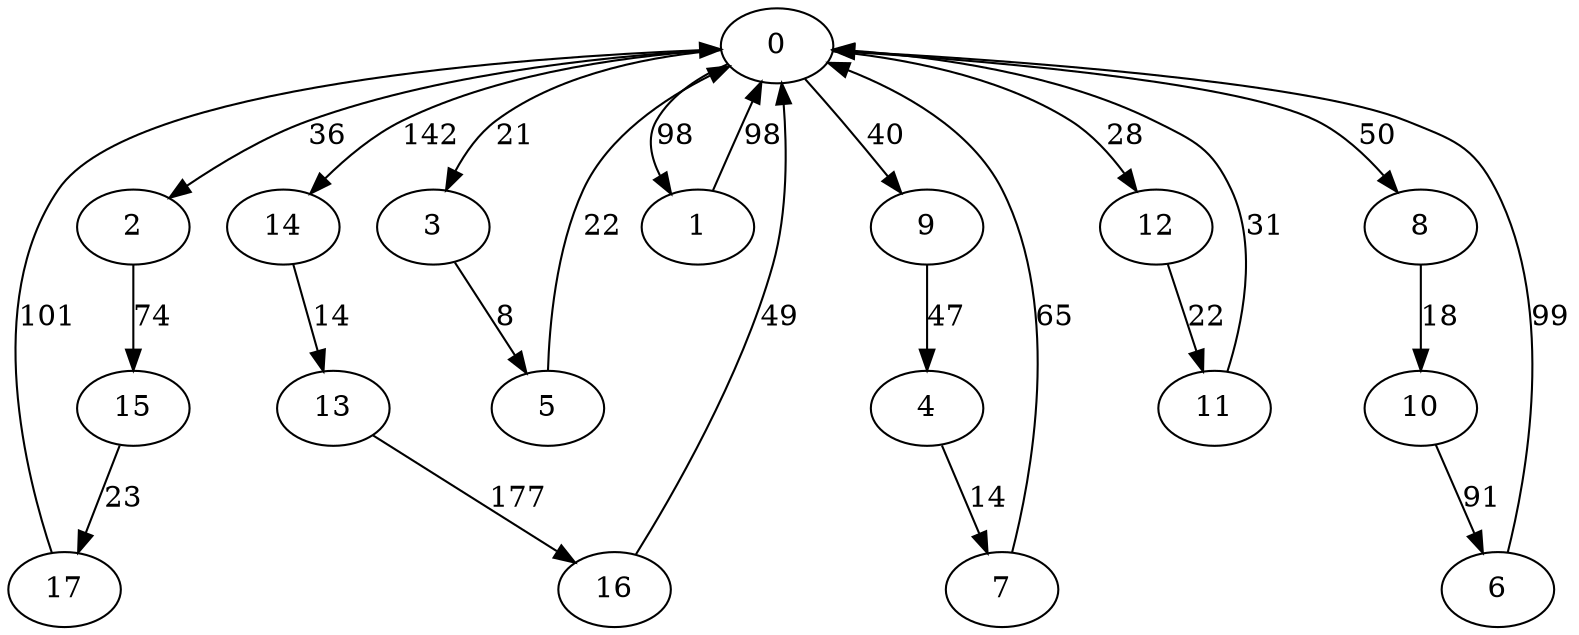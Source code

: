 digraph G {
	0->3[ label=21 ];
	0->14[ label=142 ];
	0->9[ label=40 ];
	0->2[ label=36 ];
	0->8[ label=50 ];
	0->1[ label=98 ];
	0->12[ label=28 ];
	14->13[ label=14 ];
	17->0[ label=101 ];
	6->0[ label=99 ];
	5->0[ label=22 ];
	7->0[ label=65 ];
	15->17[ label=23 ];
	8->10[ label=18 ];
	11->0[ label=31 ];
	16->0[ label=49 ];
	2->15[ label=74 ];
	10->6[ label=91 ];
	12->11[ label=22 ];
	3->5[ label=8 ];
	13->16[ label=177 ];
	9->4[ label=47 ];
	4->7[ label=14 ];
	1->0[ label=98 ];
	0 [ label=0 ];
	1 [ label=1 ];
	10 [ label=10 ];
	11 [ label=11 ];
	12 [ label=12 ];
	13 [ label=13 ];
	14 [ label=14 ];
	15 [ label=15 ];
	16 [ label=16 ];
	17 [ label=17 ];
	2 [ label=2 ];
	3 [ label=3 ];
	4 [ label=4 ];
	5 [ label=5 ];
	6 [ label=6 ];
	7 [ label=7 ];
	8 [ label=8 ];
	9 [ label=9 ];

}

